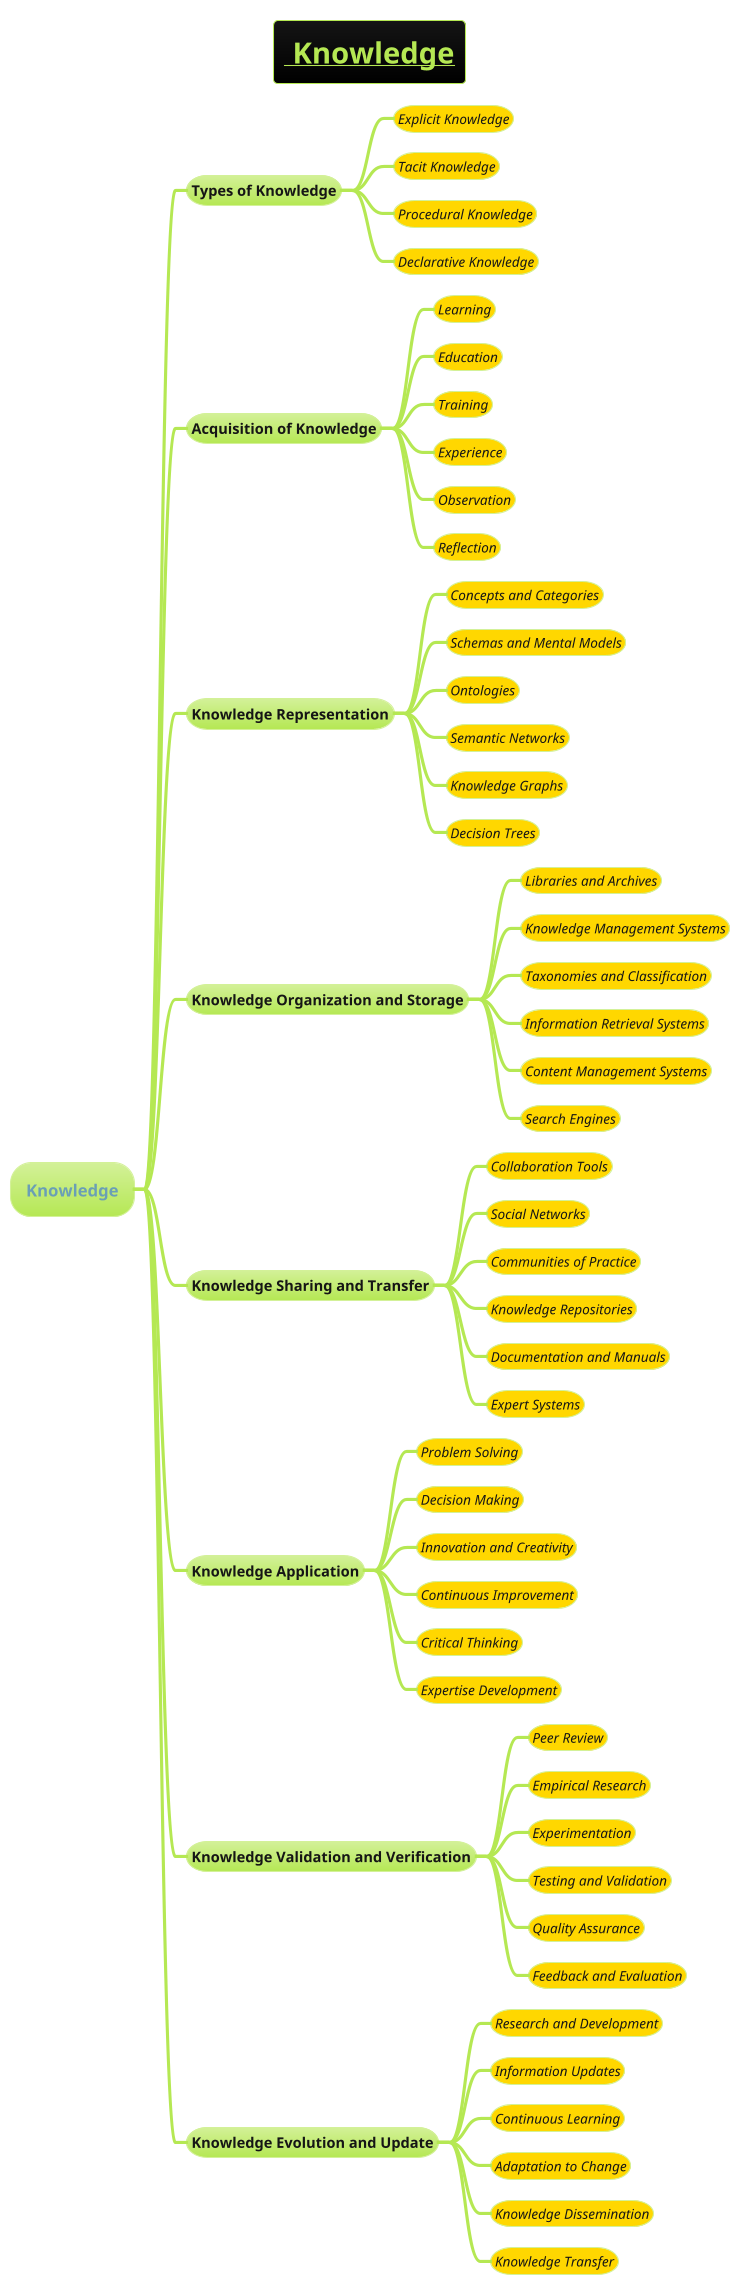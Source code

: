 @startmindmap
skinparam shadowing false

title =__ Knowledge__
!theme hacker

* Knowledge
** Types of Knowledge
***[#gold] ====<size:13>Explicit Knowledge
***[#gold] ====<size:13>Tacit Knowledge
***[#gold] ====<size:13>Procedural Knowledge
***[#gold] ====<size:13>Declarative Knowledge

** Acquisition of Knowledge
***[#gold] ====<size:13>Learning
***[#gold] ====<size:13>Education
***[#gold] ====<size:13>Training
***[#gold] ====<size:13>Experience
***[#gold] ====<size:13>Observation
***[#gold] ====<size:13>Reflection

** Knowledge Representation
***[#gold] ====<size:13>Concepts and Categories
***[#gold] ====<size:13>Schemas and Mental Models
***[#gold] ====<size:13>Ontologies
***[#gold] ====<size:13>Semantic Networks
***[#gold] ====<size:13>Knowledge Graphs
***[#gold] ====<size:13>Decision Trees

** Knowledge Organization and Storage
***[#gold] ====<size:13>Libraries and Archives
***[#gold] ====<size:13>Knowledge Management Systems
***[#gold] ====<size:13>Taxonomies and Classification
***[#gold] ====<size:13>Information Retrieval Systems
***[#gold] ====<size:13>Content Management Systems
***[#gold] ====<size:13>Search Engines

** Knowledge Sharing and Transfer
***[#gold] ====<size:13>Collaboration Tools
***[#gold] ====<size:13>Social Networks
***[#gold] ====<size:13>Communities of Practice
***[#gold] ====<size:13>Knowledge Repositories
***[#gold] ====<size:13>Documentation and Manuals
***[#gold] ====<size:13>Expert Systems

** Knowledge Application
***[#gold] ====<size:13>Problem Solving
***[#gold] ====<size:13>Decision Making
***[#gold] ====<size:13>Innovation and Creativity
***[#gold] ====<size:13>Continuous Improvement
***[#gold] ====<size:13>Critical Thinking
***[#gold] ====<size:13>Expertise Development

** Knowledge Validation and Verification
***[#gold] ====<size:13>Peer Review
***[#gold] ====<size:13>Empirical Research
***[#gold] ====<size:13>Experimentation
***[#gold] ====<size:13>Testing and Validation
***[#gold] ====<size:13>Quality Assurance
***[#gold] ====<size:13>Feedback and Evaluation

** Knowledge Evolution and Update
***[#gold] ====<size:13>Research and Development
***[#gold] ====<size:13>Information Updates
***[#gold] ====<size:13>Continuous Learning
***[#gold] ====<size:13>Adaptation to Change
***[#gold] ====<size:13>Knowledge Dissemination
***[#gold] ====<size:13>Knowledge Transfer

@endmindmap
